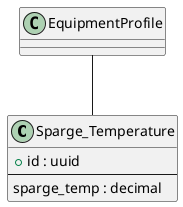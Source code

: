 @startuml

class "Sparge_Temperature" as Sparge_Temperature {
    + id : uuid
    --
    sparge_temp : decimal
}

EquipmentProfile -- Sparge_Temperature
@enduml